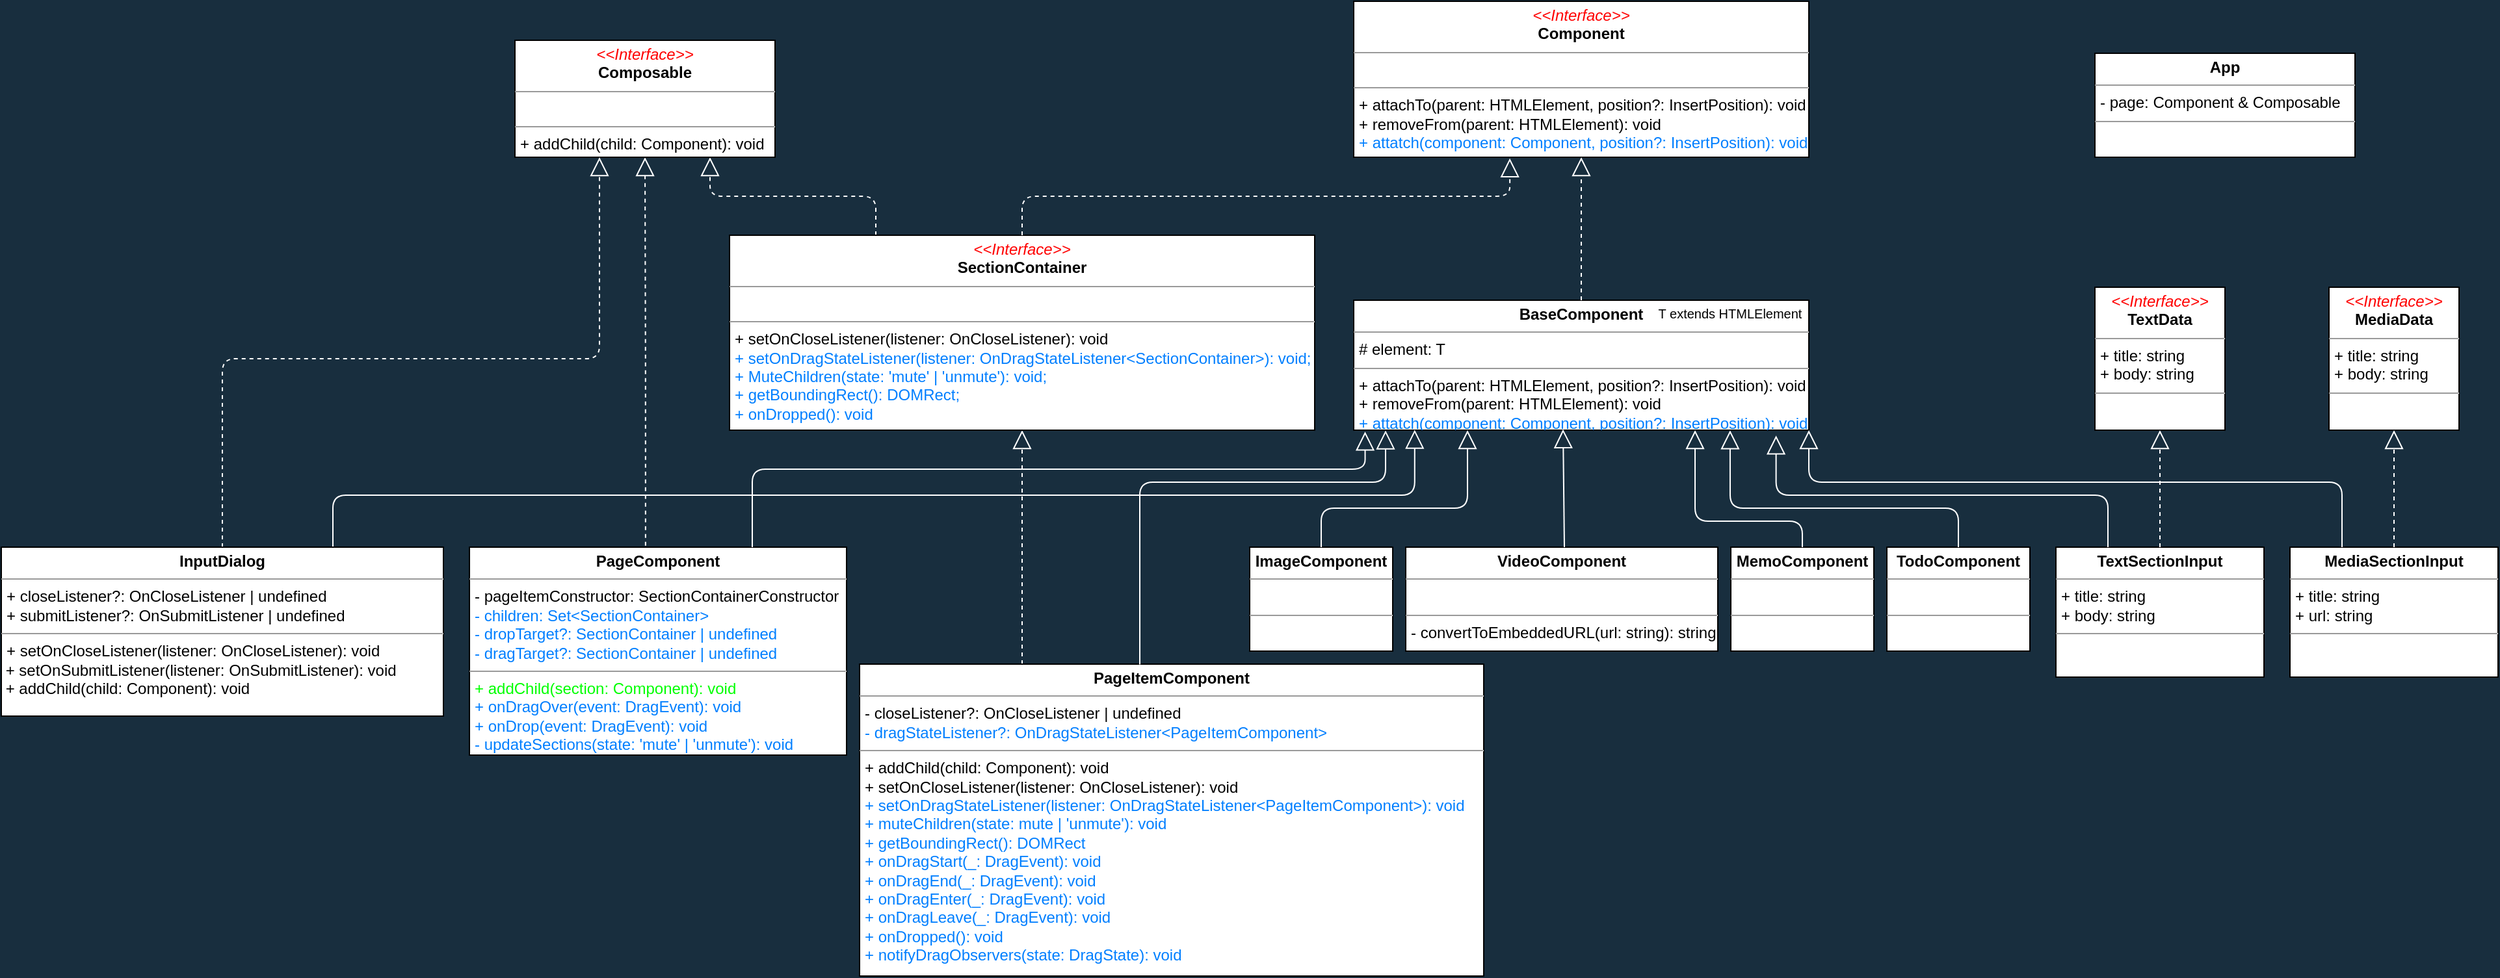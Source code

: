 <mxfile>
    <diagram name="class_diagram_add_drag" id="O92JC6zg0JtR0UajXOk9">
        <mxGraphModel dx="593" dy="427" grid="1" gridSize="10" guides="1" tooltips="1" connect="1" arrows="1" fold="1" page="0" pageScale="1" pageWidth="1600" pageHeight="1200" background="#182E3E" math="0" shadow="0">
            <root>
                <object label="" fgd="wef" id="TxuHX2YeS3rO-roT3Tp3-0">
                    <mxCell/>
                </object>
                <mxCell id="TxuHX2YeS3rO-roT3Tp3-1" parent="TxuHX2YeS3rO-roT3Tp3-0"/>
                <mxCell id="TxuHX2YeS3rO-roT3Tp3-2" value="" style="group;" vertex="1" connectable="0" parent="TxuHX2YeS3rO-roT3Tp3-1">
                    <mxGeometry x="2230" y="620" width="350" height="100" as="geometry"/>
                </mxCell>
                <object label="&lt;p style=&quot;margin: 0px ; margin-top: 4px ; text-align: center&quot;&gt;&lt;b&gt;BaseComponent&lt;br&gt;&lt;/b&gt;&lt;/p&gt;&lt;hr size=&quot;1&quot;&gt;&lt;p style=&quot;margin: 0px ; margin-left: 4px&quot;&gt;# element: T&lt;/p&gt;&lt;hr size=&quot;1&quot;&gt;&lt;p style=&quot;margin: 0px ; margin-left: 4px&quot;&gt;+ attachTo(parent: HTMLElement, position?: InsertPosition): void&lt;/p&gt;&lt;p style=&quot;margin: 0px ; margin-left: 4px&quot;&gt;+ removeFrom(parent: HTMLElement): void&lt;/p&gt;&lt;p style=&quot;margin: 0px ; margin-left: 4px&quot;&gt;&lt;span style=&quot;color: rgb(0 , 127 , 255)&quot;&gt;+ attatch(component: Component, position?: InsertPosition): void&lt;/span&gt;&lt;br&gt;&lt;/p&gt;&lt;p style=&quot;margin: 0px ; margin-left: 4px&quot;&gt;&lt;span style=&quot;color: rgb(0 , 127 , 255)&quot;&gt;&lt;br&gt;&lt;/span&gt;&lt;/p&gt;" id="TxuHX2YeS3rO-roT3Tp3-3">
                    <mxCell style="verticalAlign=top;align=left;overflow=fill;fontSize=12;fontFamily=Helvetica;html=1;glass=0;shadow=0;" vertex="1" parent="TxuHX2YeS3rO-roT3Tp3-2">
                        <mxGeometry width="350" height="100.0" as="geometry"/>
                    </mxCell>
                </object>
                <mxCell id="TxuHX2YeS3rO-roT3Tp3-4" value="&lt;font style=&quot;font-size: 10px ; background-color: rgb(255 , 255 , 255)&quot; color=&quot;#000000&quot;&gt;T extends HTMLElement&lt;/font&gt;" style="text;html=1;resizable=0;autosize=1;align=center;verticalAlign=middle;points=[];fillColor=none;strokeColor=none;shadow=0;glass=0;" vertex="1" parent="TxuHX2YeS3rO-roT3Tp3-2">
                    <mxGeometry x="223.611" width="130" height="20" as="geometry"/>
                </mxCell>
                <mxCell id="TxuHX2YeS3rO-roT3Tp3-5" value="&lt;p style=&quot;margin: 0px ; margin-top: 4px ; text-align: center&quot;&gt;&lt;font color=&quot;#ff0000&quot;&gt;&lt;i&gt;&amp;lt;&amp;lt;Interface&amp;gt;&amp;gt;&lt;/i&gt;&lt;br&gt;&lt;/font&gt;&lt;b&gt;Component&lt;/b&gt;&lt;/p&gt;&lt;hr size=&quot;1&quot;&gt;&lt;p style=&quot;margin: 0px ; margin-left: 4px&quot;&gt;&lt;br&gt;&lt;/p&gt;&lt;hr size=&quot;1&quot;&gt;&lt;p style=&quot;margin: 0px 0px 0px 4px&quot;&gt;+ attachTo(parent: HTMLElement, position?: InsertPosition): void&lt;/p&gt;&lt;p style=&quot;margin: 0px ; margin-left: 4px&quot;&gt;+ removeFrom(parent: HTMLElement): void&lt;br&gt;&lt;/p&gt;&lt;p style=&quot;margin: 0px ; margin-left: 4px&quot;&gt;&lt;font color=&quot;#007fff&quot;&gt;+ attatch(component: Component, position?: InsertPosition): void&lt;/font&gt;&lt;/p&gt;" style="verticalAlign=top;align=left;overflow=fill;fontSize=12;fontFamily=Helvetica;html=1;shadow=0;glass=0;" vertex="1" parent="TxuHX2YeS3rO-roT3Tp3-1">
                    <mxGeometry x="2230" y="390" width="350" height="120" as="geometry"/>
                </mxCell>
                <mxCell id="TxuHX2YeS3rO-roT3Tp3-6" value="" style="endArrow=block;dashed=1;endFill=0;endSize=12;html=1;strokeColor=#FFFFFF;fontColor=#FFFFFF;entryX=0.5;entryY=1;entryDx=0;entryDy=0;exitX=0.5;exitY=0;exitDx=0;exitDy=0;" edge="1" parent="TxuHX2YeS3rO-roT3Tp3-1" source="TxuHX2YeS3rO-roT3Tp3-3" target="TxuHX2YeS3rO-roT3Tp3-5">
                    <mxGeometry width="160" relative="1" as="geometry">
                        <mxPoint x="2270" y="660" as="sourcePoint"/>
                        <mxPoint x="2430" y="660" as="targetPoint"/>
                    </mxGeometry>
                </mxCell>
                <mxCell id="TxuHX2YeS3rO-roT3Tp3-7" value="&lt;p style=&quot;margin: 0px ; margin-top: 4px ; text-align: center&quot;&gt;&lt;b&gt;ImageComponent&lt;/b&gt;&lt;/p&gt;&lt;hr size=&quot;1&quot;&gt;&lt;p style=&quot;margin: 0px ; margin-left: 4px&quot;&gt;&lt;br&gt;&lt;/p&gt;&lt;hr size=&quot;1&quot;&gt;&lt;p style=&quot;margin: 0px ; margin-left: 4px&quot;&gt;&lt;br&gt;&lt;/p&gt;" style="verticalAlign=top;align=left;overflow=fill;fontSize=12;fontFamily=Helvetica;html=1;shadow=0;glass=0;" vertex="1" parent="TxuHX2YeS3rO-roT3Tp3-1">
                    <mxGeometry x="2150" y="810" width="110" height="80" as="geometry"/>
                </mxCell>
                <mxCell id="TxuHX2YeS3rO-roT3Tp3-8" value="&lt;p style=&quot;margin: 0px ; margin-top: 4px ; text-align: center&quot;&gt;&lt;b&gt;VideoComponent&lt;/b&gt;&lt;/p&gt;&lt;hr size=&quot;1&quot;&gt;&lt;p style=&quot;margin: 0px ; margin-left: 4px&quot;&gt;&lt;br&gt;&lt;/p&gt;&lt;hr size=&quot;1&quot;&gt;&lt;p style=&quot;margin: 0px ; margin-left: 4px&quot;&gt;- convertToEmbeddedURL(url: string): string&lt;/p&gt;" style="verticalAlign=top;align=left;overflow=fill;fontSize=12;fontFamily=Helvetica;html=1;shadow=0;glass=0;" vertex="1" parent="TxuHX2YeS3rO-roT3Tp3-1">
                    <mxGeometry x="2270" y="810" width="240" height="80" as="geometry"/>
                </mxCell>
                <mxCell id="TxuHX2YeS3rO-roT3Tp3-9" value="&lt;p style=&quot;margin: 0px ; margin-top: 4px ; text-align: center&quot;&gt;&lt;b&gt;MemoComponent&lt;/b&gt;&lt;/p&gt;&lt;hr size=&quot;1&quot;&gt;&lt;p style=&quot;margin: 0px ; margin-left: 4px&quot;&gt;&lt;br&gt;&lt;/p&gt;&lt;hr size=&quot;1&quot;&gt;&lt;p style=&quot;margin: 0px ; margin-left: 4px&quot;&gt;&lt;br&gt;&lt;/p&gt;" style="verticalAlign=top;align=left;overflow=fill;fontSize=12;fontFamily=Helvetica;html=1;shadow=0;glass=0;" vertex="1" parent="TxuHX2YeS3rO-roT3Tp3-1">
                    <mxGeometry x="2520" y="810" width="110" height="80" as="geometry"/>
                </mxCell>
                <mxCell id="TxuHX2YeS3rO-roT3Tp3-10" value="&lt;p style=&quot;margin: 0px ; margin-top: 4px ; text-align: center&quot;&gt;&lt;b&gt;TodoComponent&lt;/b&gt;&lt;/p&gt;&lt;hr size=&quot;1&quot;&gt;&lt;p style=&quot;margin: 0px ; margin-left: 4px&quot;&gt;&lt;br&gt;&lt;/p&gt;&lt;hr size=&quot;1&quot;&gt;&lt;p style=&quot;margin: 0px ; margin-left: 4px&quot;&gt;&lt;br&gt;&lt;/p&gt;" style="verticalAlign=top;align=left;overflow=fill;fontSize=12;fontFamily=Helvetica;html=1;shadow=0;glass=0;" vertex="1" parent="TxuHX2YeS3rO-roT3Tp3-1">
                    <mxGeometry x="2640" y="810" width="110" height="80" as="geometry"/>
                </mxCell>
                <mxCell id="TxuHX2YeS3rO-roT3Tp3-11" value="" style="endArrow=block;endFill=0;endSize=12;html=1;strokeColor=#FFFFFF;fontColor=#FFFFFF;entryX=0.25;entryY=1;entryDx=0;entryDy=0;exitX=0.5;exitY=0;exitDx=0;exitDy=0;edgeStyle=orthogonalEdgeStyle;" edge="1" parent="TxuHX2YeS3rO-roT3Tp3-1" source="TxuHX2YeS3rO-roT3Tp3-7" target="TxuHX2YeS3rO-roT3Tp3-3">
                    <mxGeometry width="160" relative="1" as="geometry">
                        <mxPoint x="2070" y="764" as="sourcePoint"/>
                        <mxPoint x="2070" y="684" as="targetPoint"/>
                        <Array as="points">
                            <mxPoint x="2205" y="780"/>
                            <mxPoint x="2317" y="780"/>
                        </Array>
                    </mxGeometry>
                </mxCell>
                <mxCell id="TxuHX2YeS3rO-roT3Tp3-12" value="" style="endArrow=block;endFill=0;endSize=12;html=1;strokeColor=#FFFFFF;fontColor=#FFFFFF;entryX=0.46;entryY=0.993;entryDx=0;entryDy=0;entryPerimeter=0;" edge="1" parent="TxuHX2YeS3rO-roT3Tp3-1" target="TxuHX2YeS3rO-roT3Tp3-3">
                    <mxGeometry width="160" relative="1" as="geometry">
                        <mxPoint x="2392" y="810" as="sourcePoint"/>
                        <mxPoint x="2392" y="720" as="targetPoint"/>
                    </mxGeometry>
                </mxCell>
                <mxCell id="TxuHX2YeS3rO-roT3Tp3-13" value="" style="endArrow=block;endFill=0;endSize=12;html=1;strokeColor=#FFFFFF;fontColor=#FFFFFF;entryX=0.75;entryY=1;entryDx=0;entryDy=0;exitX=0.5;exitY=0;exitDx=0;exitDy=0;edgeStyle=orthogonalEdgeStyle;" edge="1" parent="TxuHX2YeS3rO-roT3Tp3-1" source="TxuHX2YeS3rO-roT3Tp3-9" target="TxuHX2YeS3rO-roT3Tp3-3">
                    <mxGeometry width="160" relative="1" as="geometry">
                        <mxPoint x="2225" y="830" as="sourcePoint"/>
                        <mxPoint x="2337.5" y="740" as="targetPoint"/>
                        <Array as="points">
                            <mxPoint x="2575" y="790"/>
                            <mxPoint x="2493" y="790"/>
                        </Array>
                    </mxGeometry>
                </mxCell>
                <mxCell id="TxuHX2YeS3rO-roT3Tp3-14" value="" style="endArrow=block;endFill=0;endSize=12;html=1;strokeColor=#FFFFFF;fontColor=#FFFFFF;entryX=0.827;entryY=1.001;entryDx=0;entryDy=0;exitX=0.5;exitY=0;exitDx=0;exitDy=0;entryPerimeter=0;edgeStyle=orthogonalEdgeStyle;" edge="1" parent="TxuHX2YeS3rO-roT3Tp3-1" source="TxuHX2YeS3rO-roT3Tp3-10" target="TxuHX2YeS3rO-roT3Tp3-3">
                    <mxGeometry width="160" relative="1" as="geometry">
                        <mxPoint x="2235" y="840" as="sourcePoint"/>
                        <mxPoint x="2347.5" y="750" as="targetPoint"/>
                        <Array as="points">
                            <mxPoint x="2695" y="780"/>
                            <mxPoint x="2520" y="780"/>
                        </Array>
                    </mxGeometry>
                </mxCell>
                <mxCell id="TxuHX2YeS3rO-roT3Tp3-15" value="" style="edgeStyle=orthogonalEdgeStyle;orthogonalLoop=1;jettySize=auto;html=1;dashed=1;endArrow=block;endFill=0;strokeColor=#FFFFFF;fontColor=#FFFFFF;strokeWidth=1;endSize=12;" edge="1" parent="TxuHX2YeS3rO-roT3Tp3-1" source="TxuHX2YeS3rO-roT3Tp3-17" target="TxuHX2YeS3rO-roT3Tp3-31">
                    <mxGeometry relative="1" as="geometry">
                        <Array as="points">
                            <mxPoint x="1975" y="870"/>
                            <mxPoint x="1975" y="870"/>
                        </Array>
                    </mxGeometry>
                </mxCell>
                <mxCell id="TxuHX2YeS3rO-roT3Tp3-17" value="&lt;p style=&quot;margin: 0px ; margin-top: 4px ; text-align: center&quot;&gt;&lt;b&gt;PageItemComponent&lt;/b&gt;&lt;/p&gt;&lt;hr size=&quot;1&quot;&gt;&lt;p style=&quot;margin: 0px ; margin-left: 4px&quot;&gt;- closeListener?: OnCloseListener | undefined&lt;/p&gt;&lt;p style=&quot;margin: 0px ; margin-left: 4px&quot;&gt;&lt;font color=&quot;#007fff&quot;&gt;- dragStateListener?: OnDragStateListener&amp;lt;PageItemComponent&amp;gt;&lt;/font&gt;&lt;/p&gt;&lt;hr size=&quot;1&quot;&gt;&lt;p style=&quot;margin: 0px ; margin-left: 4px&quot;&gt;+ addChild(child: Component): void&lt;/p&gt;&lt;p style=&quot;margin: 0px ; margin-left: 4px&quot;&gt;+ setOnCloseListener(listener: OnCloseListener): void&lt;/p&gt;&lt;p style=&quot;margin: 0px ; margin-left: 4px&quot;&gt;&lt;font color=&quot;#007fff&quot;&gt;+ setOnDragStateListener(listener: OnDragStateListener&amp;lt;PageItemComponent&amp;gt;): void&lt;/font&gt;&lt;/p&gt;&lt;p style=&quot;margin: 0px ; margin-left: 4px&quot;&gt;&lt;font color=&quot;#007fff&quot;&gt;+ muteChildren(state: mute | 'unmute'): void&lt;/font&gt;&lt;/p&gt;&lt;p style=&quot;margin: 0px ; margin-left: 4px&quot;&gt;&lt;font color=&quot;#007fff&quot;&gt;+ getBoundingRect(): DOMRect&lt;/font&gt;&lt;/p&gt;&lt;p style=&quot;margin: 0px ; margin-left: 4px&quot;&gt;&lt;font color=&quot;#007fff&quot;&gt;+ onDragStart(_: DragEvent): void&lt;/font&gt;&lt;/p&gt;&lt;p style=&quot;margin: 0px ; margin-left: 4px&quot;&gt;&lt;font color=&quot;#007fff&quot;&gt;+ onDragEnd(_: DragEvent): void&lt;br&gt;&lt;/font&gt;&lt;/p&gt;&lt;p style=&quot;margin: 0px ; margin-left: 4px&quot;&gt;&lt;font color=&quot;#007fff&quot;&gt;+ onDragEnter(_: DragEvent): void&lt;br&gt;&lt;/font&gt;&lt;/p&gt;&lt;p style=&quot;margin: 0px ; margin-left: 4px&quot;&gt;&lt;font color=&quot;#007fff&quot;&gt;+ onDragLeave(_: DragEvent): void&lt;br&gt;&lt;/font&gt;&lt;/p&gt;&lt;p style=&quot;margin: 0px ; margin-left: 4px&quot;&gt;&lt;font color=&quot;#007fff&quot;&gt;+ onDropped(): void&lt;/font&gt;&lt;/p&gt;&lt;p style=&quot;margin: 0px ; margin-left: 4px&quot;&gt;&lt;font color=&quot;#007fff&quot;&gt;+ notifyDragObservers(state: DragState): void&lt;/font&gt;&lt;/p&gt;" style="verticalAlign=top;align=left;overflow=fill;fontSize=12;fontFamily=Helvetica;html=1;shadow=0;glass=0;" vertex="1" parent="TxuHX2YeS3rO-roT3Tp3-1">
                    <mxGeometry x="1850" y="900" width="480" height="240" as="geometry"/>
                </mxCell>
                <mxCell id="TxuHX2YeS3rO-roT3Tp3-18" style="edgeStyle=orthogonalEdgeStyle;rounded=1;orthogonalLoop=1;jettySize=auto;html=1;exitX=0.467;exitY=-0.007;exitDx=0;exitDy=0;entryX=0.5;entryY=1;entryDx=0;entryDy=0;dashed=1;endArrow=block;endFill=0;endSize=12;strokeColor=#FFFFFF;strokeWidth=1;fontColor=#FFFFFF;exitPerimeter=0;" edge="1" parent="TxuHX2YeS3rO-roT3Tp3-1" source="TxuHX2YeS3rO-roT3Tp3-19" target="TxuHX2YeS3rO-roT3Tp3-33">
                    <mxGeometry relative="1" as="geometry"/>
                </mxCell>
                <mxCell id="TxuHX2YeS3rO-roT3Tp3-19" value="&lt;p style=&quot;margin: 0px ; margin-top: 4px ; text-align: center&quot;&gt;&lt;b&gt;PageComponent&lt;/b&gt;&lt;/p&gt;&lt;hr size=&quot;1&quot;&gt;&lt;p style=&quot;margin: 0px ; margin-left: 4px&quot;&gt;- pageItemConstructor: SectionContainerConstructor&lt;/p&gt;&lt;p style=&quot;margin: 0px ; margin-left: 4px&quot;&gt;&lt;font color=&quot;#007fff&quot;&gt;- children: Set&amp;lt;SectionContainer&amp;gt;&lt;/font&gt;&lt;/p&gt;&lt;p style=&quot;margin: 0px ; margin-left: 4px&quot;&gt;&lt;font color=&quot;#007fff&quot;&gt;- dropTarget?: SectionContainer | undefined&lt;/font&gt;&lt;/p&gt;&lt;p style=&quot;margin: 0px ; margin-left: 4px&quot;&gt;&lt;font color=&quot;#007fff&quot;&gt;- dragTarget?: SectionContainer | undefined&lt;/font&gt;&lt;/p&gt;&lt;hr size=&quot;1&quot;&gt;&lt;p style=&quot;margin: 0px ; margin-left: 4px&quot;&gt;&lt;font color=&quot;#00ff00&quot;&gt;+ addChild(section: Component): void&lt;/font&gt;&lt;/p&gt;&lt;p style=&quot;margin: 0px ; margin-left: 4px&quot;&gt;&lt;font color=&quot;#007fff&quot;&gt;+ onDragOver(event: DragEvent): void&lt;/font&gt;&lt;/p&gt;&lt;p style=&quot;margin: 0px ; margin-left: 4px&quot;&gt;&lt;font color=&quot;#007fff&quot;&gt;+ onDrop(event: DragEvent): void&lt;/font&gt;&lt;br&gt;&lt;/p&gt;&lt;p style=&quot;margin: 0px ; margin-left: 4px&quot;&gt;&lt;font color=&quot;#007fff&quot;&gt;- updateSections(state: 'mute' | 'unmute'): void&lt;/font&gt;&lt;/p&gt;" style="verticalAlign=top;align=left;overflow=fill;fontSize=12;fontFamily=Helvetica;html=1;shadow=0;glass=0;" vertex="1" parent="TxuHX2YeS3rO-roT3Tp3-1">
                    <mxGeometry x="1550" y="810" width="290" height="160" as="geometry"/>
                </mxCell>
                <mxCell id="TxuHX2YeS3rO-roT3Tp3-20" value="" style="endArrow=block;endFill=0;endSize=12;html=1;strokeColor=#FFFFFF;fontColor=#FFFFFF;exitX=0.449;exitY=0.001;exitDx=0;exitDy=0;entryX=0.07;entryY=1.002;entryDx=0;entryDy=0;entryPerimeter=0;edgeStyle=orthogonalEdgeStyle;exitPerimeter=0;" edge="1" parent="TxuHX2YeS3rO-roT3Tp3-1" source="TxuHX2YeS3rO-roT3Tp3-17" target="TxuHX2YeS3rO-roT3Tp3-3">
                    <mxGeometry width="160" relative="1" as="geometry">
                        <mxPoint x="2215" y="820.0" as="sourcePoint"/>
                        <mxPoint x="2272" y="720" as="targetPoint"/>
                        <Array as="points">
                            <mxPoint x="2066" y="760"/>
                            <mxPoint x="2254" y="760"/>
                        </Array>
                    </mxGeometry>
                </mxCell>
                <mxCell id="TxuHX2YeS3rO-roT3Tp3-21" value="" style="endArrow=block;endFill=0;endSize=12;html=1;strokeColor=#FFFFFF;fontColor=#FFFFFF;exitX=0.75;exitY=0;exitDx=0;exitDy=0;entryX=0.025;entryY=1.011;entryDx=0;entryDy=0;entryPerimeter=0;edgeStyle=orthogonalEdgeStyle;" edge="1" parent="TxuHX2YeS3rO-roT3Tp3-1" source="TxuHX2YeS3rO-roT3Tp3-19" target="TxuHX2YeS3rO-roT3Tp3-3">
                    <mxGeometry width="160" relative="1" as="geometry">
                        <mxPoint x="2225" y="830.0" as="sourcePoint"/>
                        <mxPoint x="2230" y="721" as="targetPoint"/>
                        <Array as="points">
                            <mxPoint x="1768" y="750"/>
                            <mxPoint x="2239" y="750"/>
                        </Array>
                    </mxGeometry>
                </mxCell>
                <mxCell id="TxuHX2YeS3rO-roT3Tp3-22" value="&lt;p style=&quot;margin: 0px ; margin-top: 4px ; text-align: center&quot;&gt;&lt;b&gt;TextSectionInput&lt;/b&gt;&lt;/p&gt;&lt;hr size=&quot;1&quot;&gt;&lt;p style=&quot;margin: 0px ; margin-left: 4px&quot;&gt;+ title: string&lt;/p&gt;&lt;p style=&quot;margin: 0px ; margin-left: 4px&quot;&gt;+ body: string&lt;/p&gt;&lt;hr size=&quot;1&quot;&gt;&lt;p style=&quot;margin: 0px ; margin-left: 4px&quot;&gt;&lt;br&gt;&lt;/p&gt;" style="verticalAlign=top;align=left;overflow=fill;fontSize=12;fontFamily=Helvetica;html=1;shadow=0;glass=0;" vertex="1" parent="TxuHX2YeS3rO-roT3Tp3-1">
                    <mxGeometry x="2770" y="810" width="160" height="100" as="geometry"/>
                </mxCell>
                <mxCell id="TxuHX2YeS3rO-roT3Tp3-23" value="&lt;p style=&quot;margin: 0px ; margin-top: 4px ; text-align: center&quot;&gt;&lt;b&gt;MediaSectionInput&lt;/b&gt;&lt;/p&gt;&lt;hr size=&quot;1&quot;&gt;&lt;p style=&quot;margin: 0px ; margin-left: 4px&quot;&gt;+ title: string&lt;/p&gt;&lt;p style=&quot;margin: 0px ; margin-left: 4px&quot;&gt;+ url: string&lt;/p&gt;&lt;hr size=&quot;1&quot;&gt;&lt;p style=&quot;margin: 0px ; margin-left: 4px&quot;&gt;&lt;br&gt;&lt;/p&gt;" style="verticalAlign=top;align=left;overflow=fill;fontSize=12;fontFamily=Helvetica;html=1;shadow=0;glass=0;" vertex="1" parent="TxuHX2YeS3rO-roT3Tp3-1">
                    <mxGeometry x="2950" y="810" width="160" height="100" as="geometry"/>
                </mxCell>
                <mxCell id="TxuHX2YeS3rO-roT3Tp3-24" value="" style="endArrow=block;endFill=0;endSize=12;html=1;strokeColor=#FFFFFF;fontColor=#FFFFFF;entryX=0.928;entryY=1.041;entryDx=0;entryDy=0;entryPerimeter=0;exitX=0.25;exitY=0;exitDx=0;exitDy=0;edgeStyle=orthogonalEdgeStyle;" edge="1" parent="TxuHX2YeS3rO-roT3Tp3-1" source="TxuHX2YeS3rO-roT3Tp3-22" target="TxuHX2YeS3rO-roT3Tp3-3">
                    <mxGeometry width="160" relative="1" as="geometry">
                        <mxPoint x="2770" y="790" as="sourcePoint"/>
                        <mxPoint x="2630" y="720" as="targetPoint"/>
                        <Array as="points">
                            <mxPoint x="2810" y="770"/>
                            <mxPoint x="2555" y="770"/>
                        </Array>
                    </mxGeometry>
                </mxCell>
                <mxCell id="TxuHX2YeS3rO-roT3Tp3-25" value="" style="endArrow=block;endFill=0;endSize=12;html=1;strokeColor=#FFFFFF;fontColor=#FFFFFF;entryX=1;entryY=1;entryDx=0;entryDy=0;exitX=0.25;exitY=0;exitDx=0;exitDy=0;edgeStyle=orthogonalEdgeStyle;" edge="1" parent="TxuHX2YeS3rO-roT3Tp3-1" source="TxuHX2YeS3rO-roT3Tp3-23" target="TxuHX2YeS3rO-roT3Tp3-3">
                    <mxGeometry width="160" relative="1" as="geometry">
                        <mxPoint x="2780" y="800.0" as="sourcePoint"/>
                        <mxPoint x="2564.8" y="733.69" as="targetPoint"/>
                        <Array as="points">
                            <mxPoint x="2990" y="760"/>
                            <mxPoint x="2580" y="760"/>
                        </Array>
                    </mxGeometry>
                </mxCell>
                <mxCell id="TxuHX2YeS3rO-roT3Tp3-26" value="&lt;p style=&quot;margin: 0px ; margin-top: 4px ; text-align: center&quot;&gt;&lt;font color=&quot;#ff0000&quot;&gt;&lt;i&gt;&amp;lt;&amp;lt;Interface&amp;gt;&amp;gt;&lt;/i&gt;&lt;br&gt;&lt;/font&gt;&lt;b&gt;TextData&lt;/b&gt;&lt;/p&gt;&lt;hr size=&quot;1&quot;&gt;&lt;p style=&quot;margin: 0px 0px 0px 4px&quot;&gt;+ title: string&lt;/p&gt;&lt;p style=&quot;margin: 0px 0px 0px 4px&quot;&gt;+ body: string&lt;/p&gt;&lt;hr size=&quot;1&quot;&gt;&lt;p style=&quot;margin: 0px ; margin-left: 4px&quot;&gt;&lt;br&gt;&lt;/p&gt;" style="verticalAlign=top;align=left;overflow=fill;fontSize=12;fontFamily=Helvetica;html=1;shadow=0;glass=0;" vertex="1" parent="TxuHX2YeS3rO-roT3Tp3-1">
                    <mxGeometry x="2800" y="610" width="100" height="110" as="geometry"/>
                </mxCell>
                <mxCell id="TxuHX2YeS3rO-roT3Tp3-27" value="&lt;p style=&quot;margin: 0px ; margin-top: 4px ; text-align: center&quot;&gt;&lt;font color=&quot;#ff0000&quot;&gt;&lt;i&gt;&amp;lt;&amp;lt;Interface&amp;gt;&amp;gt;&lt;/i&gt;&lt;br&gt;&lt;/font&gt;&lt;b&gt;MediaData&lt;/b&gt;&lt;/p&gt;&lt;hr size=&quot;1&quot;&gt;&lt;p style=&quot;margin: 0px 0px 0px 4px&quot;&gt;+ title: string&lt;/p&gt;&lt;p style=&quot;margin: 0px 0px 0px 4px&quot;&gt;+ body: string&lt;/p&gt;&lt;hr size=&quot;1&quot;&gt;&lt;p style=&quot;margin: 0px ; margin-left: 4px&quot;&gt;&lt;br&gt;&lt;/p&gt;" style="verticalAlign=top;align=left;overflow=fill;fontSize=12;fontFamily=Helvetica;html=1;shadow=0;glass=0;" vertex="1" parent="TxuHX2YeS3rO-roT3Tp3-1">
                    <mxGeometry x="2980" y="610" width="100" height="110" as="geometry"/>
                </mxCell>
                <mxCell id="TxuHX2YeS3rO-roT3Tp3-28" value="" style="endArrow=block;dashed=1;endFill=0;endSize=12;html=1;strokeColor=#FFFFFF;fontColor=#FFFFFF;entryX=0.5;entryY=1;entryDx=0;entryDy=0;exitX=0.5;exitY=0;exitDx=0;exitDy=0;" edge="1" parent="TxuHX2YeS3rO-roT3Tp3-1" source="TxuHX2YeS3rO-roT3Tp3-22" target="TxuHX2YeS3rO-roT3Tp3-26">
                    <mxGeometry width="160" relative="1" as="geometry">
                        <mxPoint x="2850" y="760" as="sourcePoint"/>
                        <mxPoint x="2849" y="720" as="targetPoint"/>
                    </mxGeometry>
                </mxCell>
                <mxCell id="TxuHX2YeS3rO-roT3Tp3-29" value="" style="endArrow=block;dashed=1;endFill=0;endSize=12;html=1;strokeColor=#FFFFFF;fontColor=#FFFFFF;entryX=0.5;entryY=1;entryDx=0;entryDy=0;exitX=0.5;exitY=0;exitDx=0;exitDy=0;" edge="1" parent="TxuHX2YeS3rO-roT3Tp3-1" source="TxuHX2YeS3rO-roT3Tp3-23" target="TxuHX2YeS3rO-roT3Tp3-27">
                    <mxGeometry width="160" relative="1" as="geometry">
                        <mxPoint x="3100" y="810.0" as="sourcePoint"/>
                        <mxPoint x="3100" y="730.0" as="targetPoint"/>
                    </mxGeometry>
                </mxCell>
                <mxCell id="TxuHX2YeS3rO-roT3Tp3-30" style="edgeStyle=orthogonalEdgeStyle;rounded=1;orthogonalLoop=1;jettySize=auto;html=1;exitX=0.25;exitY=0;exitDx=0;exitDy=0;entryX=0.75;entryY=1;entryDx=0;entryDy=0;dashed=1;endArrow=block;endFill=0;endSize=12;strokeColor=#FFFFFF;strokeWidth=1;fontColor=#FFFFFF;" edge="1" parent="TxuHX2YeS3rO-roT3Tp3-1" source="TxuHX2YeS3rO-roT3Tp3-31" target="TxuHX2YeS3rO-roT3Tp3-33">
                    <mxGeometry relative="1" as="geometry">
                        <Array as="points">
                            <mxPoint x="1863" y="540"/>
                            <mxPoint x="1735" y="540"/>
                        </Array>
                    </mxGeometry>
                </mxCell>
                <mxCell id="TxuHX2YeS3rO-roT3Tp3-31" value="&lt;p style=&quot;margin: 0px ; margin-top: 4px ; text-align: center&quot;&gt;&lt;font color=&quot;#ff0000&quot;&gt;&lt;i&gt;&amp;lt;&amp;lt;Interface&amp;gt;&amp;gt;&lt;/i&gt;&lt;br&gt;&lt;/font&gt;&lt;b&gt;SectionContainer&lt;/b&gt;&lt;/p&gt;&lt;hr size=&quot;1&quot;&gt;&lt;p style=&quot;margin: 0px ; margin-left: 4px&quot;&gt;&lt;br&gt;&lt;/p&gt;&lt;hr size=&quot;1&quot;&gt;&lt;p style=&quot;margin: 0px ; margin-left: 4px&quot;&gt;+ setOnCloseListener(listener: OnCloseListener): void&lt;br&gt;&lt;/p&gt;&lt;p style=&quot;margin: 0px ; margin-left: 4px&quot;&gt;&lt;font color=&quot;#007fff&quot;&gt;+ setOnDragStateListener(listener: OnDragStateListener&amp;lt;SectionContainer&amp;gt;): void;&lt;/font&gt;&lt;/p&gt;&lt;p style=&quot;margin: 0px ; margin-left: 4px&quot;&gt;&lt;font color=&quot;#007fff&quot;&gt;+ MuteChildren(state: 'mute' | 'unmute'): void;&lt;/font&gt;&lt;/p&gt;&lt;p style=&quot;margin: 0px ; margin-left: 4px&quot;&gt;&lt;font color=&quot;#007fff&quot;&gt;+ getBoundingRect(): DOMRect;&lt;/font&gt;&lt;/p&gt;&lt;p style=&quot;margin: 0px ; margin-left: 4px&quot;&gt;&lt;font color=&quot;#007fff&quot;&gt;+ onDropped(): void&lt;/font&gt;&lt;/p&gt;" style="verticalAlign=top;align=left;overflow=fill;fontSize=12;fontFamily=Helvetica;html=1;shadow=0;glass=0;" vertex="1" parent="TxuHX2YeS3rO-roT3Tp3-1">
                    <mxGeometry x="1750" y="570" width="450" height="150" as="geometry"/>
                </mxCell>
                <mxCell id="TxuHX2YeS3rO-roT3Tp3-32" value="" style="edgeStyle=orthogonalEdgeStyle;orthogonalLoop=1;jettySize=auto;html=1;dashed=1;endArrow=block;endFill=0;endSize=12;strokeColor=#FFFFFF;strokeWidth=1;fontColor=#FFFFFF;exitX=0.5;exitY=0;exitDx=0;exitDy=0;entryX=0.343;entryY=1.007;entryDx=0;entryDy=0;entryPerimeter=0;" edge="1" parent="TxuHX2YeS3rO-roT3Tp3-1" source="TxuHX2YeS3rO-roT3Tp3-31" target="TxuHX2YeS3rO-roT3Tp3-5">
                    <mxGeometry relative="1" as="geometry">
                        <mxPoint x="2000" y="820.0" as="sourcePoint"/>
                        <mxPoint x="2000" y="730.0" as="targetPoint"/>
                        <Array as="points">
                            <mxPoint x="1975" y="540"/>
                            <mxPoint x="2350" y="540"/>
                        </Array>
                    </mxGeometry>
                </mxCell>
                <mxCell id="TxuHX2YeS3rO-roT3Tp3-33" value="&lt;p style=&quot;margin: 0px ; margin-top: 4px ; text-align: center&quot;&gt;&lt;font color=&quot;#ff0000&quot;&gt;&lt;i&gt;&amp;lt;&amp;lt;Interface&amp;gt;&amp;gt;&lt;/i&gt;&lt;br&gt;&lt;/font&gt;&lt;b&gt;Composable&lt;/b&gt;&lt;/p&gt;&lt;hr size=&quot;1&quot;&gt;&lt;p style=&quot;margin: 0px ; margin-left: 4px&quot;&gt;&lt;br&gt;&lt;/p&gt;&lt;hr size=&quot;1&quot;&gt;&lt;p style=&quot;margin: 0px 0px 0px 4px&quot;&gt;+ addChild(child: Component): void&lt;/p&gt;" style="verticalAlign=top;align=left;overflow=fill;fontSize=12;fontFamily=Helvetica;html=1;shadow=0;glass=0;" vertex="1" parent="TxuHX2YeS3rO-roT3Tp3-1">
                    <mxGeometry x="1585" y="420" width="200" height="90" as="geometry"/>
                </mxCell>
                <mxCell id="TxuHX2YeS3rO-roT3Tp3-34" style="edgeStyle=orthogonalEdgeStyle;rounded=1;orthogonalLoop=1;jettySize=auto;html=1;exitX=0.5;exitY=0;exitDx=0;exitDy=0;entryX=0.325;entryY=1;entryDx=0;entryDy=0;entryPerimeter=0;dashed=1;endArrow=block;endFill=0;endSize=12;strokeColor=#FFFFFF;strokeWidth=1;fontColor=#FFFFFF;" edge="1" parent="TxuHX2YeS3rO-roT3Tp3-1" source="TxuHX2YeS3rO-roT3Tp3-36" target="TxuHX2YeS3rO-roT3Tp3-33">
                    <mxGeometry relative="1" as="geometry"/>
                </mxCell>
                <mxCell id="TxuHX2YeS3rO-roT3Tp3-35" style="edgeStyle=orthogonalEdgeStyle;rounded=1;orthogonalLoop=1;jettySize=auto;html=1;exitX=0.75;exitY=0;exitDx=0;exitDy=0;entryX=0.134;entryY=0.997;entryDx=0;entryDy=0;entryPerimeter=0;endArrow=block;endFill=0;endSize=12;strokeColor=#FFFFFF;strokeWidth=1;fontColor=#FFFFFF;" edge="1" parent="TxuHX2YeS3rO-roT3Tp3-1" source="TxuHX2YeS3rO-roT3Tp3-36" target="TxuHX2YeS3rO-roT3Tp3-3">
                    <mxGeometry relative="1" as="geometry"/>
                </mxCell>
                <mxCell id="TxuHX2YeS3rO-roT3Tp3-36" value="&lt;p style=&quot;margin: 0px ; margin-top: 4px ; text-align: center&quot;&gt;&lt;b&gt;InputDialog&lt;/b&gt;&lt;/p&gt;&lt;hr size=&quot;1&quot;&gt;&lt;p style=&quot;margin: 0px ; margin-left: 4px&quot;&gt;+ closeListener?: OnCloseListener | undefined&lt;/p&gt;&lt;p style=&quot;margin: 0px ; margin-left: 4px&quot;&gt;+ submitListener?: OnSubmitListener | undefined&lt;/p&gt;&lt;hr size=&quot;1&quot;&gt;&lt;p style=&quot;margin: 0px ; margin-left: 4px&quot;&gt;+ setOnCloseListener(listener: OnCloseListener): void&lt;/p&gt;&amp;nbsp;+ setOnSubmitListener(listener: OnSubmitListener): void&lt;br&gt;&amp;nbsp;+ addChild(child: Component): void" style="verticalAlign=top;align=left;overflow=fill;fontSize=12;fontFamily=Helvetica;html=1;shadow=0;glass=0;" vertex="1" parent="TxuHX2YeS3rO-roT3Tp3-1">
                    <mxGeometry x="1190" y="810" width="340" height="130" as="geometry"/>
                </mxCell>
                <mxCell id="TxuHX2YeS3rO-roT3Tp3-37" value="&lt;p style=&quot;margin: 0px ; margin-top: 4px ; text-align: center&quot;&gt;&lt;b&gt;App&lt;/b&gt;&lt;/p&gt;&lt;hr size=&quot;1&quot;&gt;&lt;p style=&quot;margin: 0px ; margin-left: 4px&quot;&gt;- page: Component &amp;amp; Composable&lt;/p&gt;&lt;hr size=&quot;1&quot;&gt;&lt;p style=&quot;margin: 0px ; margin-left: 4px&quot;&gt;&lt;br&gt;&lt;/p&gt;" style="verticalAlign=top;align=left;overflow=fill;fontSize=12;fontFamily=Helvetica;html=1;shadow=0;glass=0;" vertex="1" parent="TxuHX2YeS3rO-roT3Tp3-1">
                    <mxGeometry x="2800" y="430" width="200" height="80" as="geometry"/>
                </mxCell>
            </root>
        </mxGraphModel>
    </diagram>
    <diagram id="8CQspk5MhoLAma34U_tS" name="class_diagram">
        <mxGraphModel dx="1393" dy="427" grid="1" gridSize="10" guides="1" tooltips="1" connect="1" arrows="1" fold="1" page="1" pageScale="1" pageWidth="1600" pageHeight="1200" background="#182E3E" math="0" shadow="0">
            <root>
                <object label="" fgd="wef" id="0">
                    <mxCell/>
                </object>
                <mxCell id="1" parent="0"/>
                <mxCell id="32" value="" style="group;" vertex="1" connectable="0" parent="1">
                    <mxGeometry x="2230" y="630" width="350" height="90" as="geometry"/>
                </mxCell>
                <object label="&lt;p style=&quot;margin: 0px ; margin-top: 4px ; text-align: center&quot;&gt;&lt;b&gt;BaseComponent&lt;br&gt;&lt;/b&gt;&lt;/p&gt;&lt;hr size=&quot;1&quot;&gt;&lt;p style=&quot;margin: 0px ; margin-left: 4px&quot;&gt;# element: T&lt;/p&gt;&lt;hr size=&quot;1&quot;&gt;&lt;p style=&quot;margin: 0px ; margin-left: 4px&quot;&gt;+ attachTo(parent: HTMLElement, position?: InsertPosition): void&lt;/p&gt;&lt;p style=&quot;margin: 0px ; margin-left: 4px&quot;&gt;+ removeFrom(parent: HTMLElement): void&lt;/p&gt;" id="6">
                    <mxCell style="verticalAlign=top;align=left;overflow=fill;fontSize=12;fontFamily=Helvetica;html=1;glass=0;shadow=0;" vertex="1" parent="32">
                        <mxGeometry width="350" height="90" as="geometry"/>
                    </mxCell>
                </object>
                <mxCell id="30" value="&lt;font style=&quot;font-size: 10px ; background-color: rgb(255 , 255 , 255)&quot; color=&quot;#000000&quot;&gt;T extends HTMLElement&lt;/font&gt;" style="text;html=1;resizable=0;autosize=1;align=center;verticalAlign=middle;points=[];fillColor=none;strokeColor=none;shadow=0;glass=0;" vertex="1" parent="32">
                    <mxGeometry x="223.611" width="130" height="20" as="geometry"/>
                </mxCell>
                <mxCell id="33" value="&lt;p style=&quot;margin: 0px ; margin-top: 4px ; text-align: center&quot;&gt;&lt;font color=&quot;#ff0000&quot;&gt;&lt;i&gt;&amp;lt;&amp;lt;Interface&amp;gt;&amp;gt;&lt;/i&gt;&lt;br&gt;&lt;/font&gt;&lt;b&gt;Component&lt;/b&gt;&lt;/p&gt;&lt;hr size=&quot;1&quot;&gt;&lt;p style=&quot;margin: 0px ; margin-left: 4px&quot;&gt;&lt;br&gt;&lt;/p&gt;&lt;hr size=&quot;1&quot;&gt;&lt;p style=&quot;margin: 0px 0px 0px 4px&quot;&gt;+ attachTo(parent: HTMLElement, position?: InsertPosition): void&lt;/p&gt;&lt;p style=&quot;margin: 0px ; margin-left: 4px&quot;&gt;+ removeFrom(parent: HTMLElement): void&lt;br&gt;&lt;/p&gt;" style="verticalAlign=top;align=left;overflow=fill;fontSize=12;fontFamily=Helvetica;html=1;shadow=0;glass=0;" vertex="1" parent="1">
                    <mxGeometry x="2230" y="450" width="350" height="100" as="geometry"/>
                </mxCell>
                <mxCell id="35" value="" style="endArrow=block;dashed=1;endFill=0;endSize=12;html=1;strokeColor=#FFFFFF;fontColor=#FFFFFF;entryX=0.5;entryY=1;entryDx=0;entryDy=0;exitX=0.5;exitY=0;exitDx=0;exitDy=0;" edge="1" parent="1" source="6" target="33">
                    <mxGeometry width="160" relative="1" as="geometry">
                        <mxPoint x="2270" y="660" as="sourcePoint"/>
                        <mxPoint x="2430" y="660" as="targetPoint"/>
                    </mxGeometry>
                </mxCell>
                <mxCell id="36" value="&lt;p style=&quot;margin: 0px ; margin-top: 4px ; text-align: center&quot;&gt;&lt;b&gt;ImageComponent&lt;/b&gt;&lt;/p&gt;&lt;hr size=&quot;1&quot;&gt;&lt;p style=&quot;margin: 0px ; margin-left: 4px&quot;&gt;&lt;br&gt;&lt;/p&gt;&lt;hr size=&quot;1&quot;&gt;&lt;p style=&quot;margin: 0px ; margin-left: 4px&quot;&gt;&lt;br&gt;&lt;/p&gt;" style="verticalAlign=top;align=left;overflow=fill;fontSize=12;fontFamily=Helvetica;html=1;shadow=0;glass=0;" vertex="1" parent="1">
                    <mxGeometry x="2150" y="810" width="110" height="80" as="geometry"/>
                </mxCell>
                <mxCell id="38" value="&lt;p style=&quot;margin: 0px ; margin-top: 4px ; text-align: center&quot;&gt;&lt;b&gt;VideoComponent&lt;/b&gt;&lt;/p&gt;&lt;hr size=&quot;1&quot;&gt;&lt;p style=&quot;margin: 0px ; margin-left: 4px&quot;&gt;&lt;br&gt;&lt;/p&gt;&lt;hr size=&quot;1&quot;&gt;&lt;p style=&quot;margin: 0px ; margin-left: 4px&quot;&gt;- convertToEmbeddedURL(url: string): string&lt;/p&gt;" style="verticalAlign=top;align=left;overflow=fill;fontSize=12;fontFamily=Helvetica;html=1;shadow=0;glass=0;" vertex="1" parent="1">
                    <mxGeometry x="2270" y="810" width="240" height="80" as="geometry"/>
                </mxCell>
                <mxCell id="39" value="&lt;p style=&quot;margin: 0px ; margin-top: 4px ; text-align: center&quot;&gt;&lt;b&gt;MemoComponent&lt;/b&gt;&lt;/p&gt;&lt;hr size=&quot;1&quot;&gt;&lt;p style=&quot;margin: 0px ; margin-left: 4px&quot;&gt;&lt;br&gt;&lt;/p&gt;&lt;hr size=&quot;1&quot;&gt;&lt;p style=&quot;margin: 0px ; margin-left: 4px&quot;&gt;&lt;br&gt;&lt;/p&gt;" style="verticalAlign=top;align=left;overflow=fill;fontSize=12;fontFamily=Helvetica;html=1;shadow=0;glass=0;" vertex="1" parent="1">
                    <mxGeometry x="2520" y="810" width="110" height="80" as="geometry"/>
                </mxCell>
                <mxCell id="40" value="&lt;p style=&quot;margin: 0px ; margin-top: 4px ; text-align: center&quot;&gt;&lt;b&gt;TodoComponent&lt;/b&gt;&lt;/p&gt;&lt;hr size=&quot;1&quot;&gt;&lt;p style=&quot;margin: 0px ; margin-left: 4px&quot;&gt;&lt;br&gt;&lt;/p&gt;&lt;hr size=&quot;1&quot;&gt;&lt;p style=&quot;margin: 0px ; margin-left: 4px&quot;&gt;&lt;br&gt;&lt;/p&gt;" style="verticalAlign=top;align=left;overflow=fill;fontSize=12;fontFamily=Helvetica;html=1;shadow=0;glass=0;" vertex="1" parent="1">
                    <mxGeometry x="2640" y="810" width="110" height="80" as="geometry"/>
                </mxCell>
                <mxCell id="48" value="" style="endArrow=block;endFill=0;endSize=12;html=1;strokeColor=#FFFFFF;fontColor=#FFFFFF;entryX=0.25;entryY=1;entryDx=0;entryDy=0;exitX=0.5;exitY=0;exitDx=0;exitDy=0;edgeStyle=orthogonalEdgeStyle;" edge="1" parent="1" source="36" target="6">
                    <mxGeometry width="160" relative="1" as="geometry">
                        <mxPoint x="2070" y="764" as="sourcePoint"/>
                        <mxPoint x="2070" y="684" as="targetPoint"/>
                        <Array as="points">
                            <mxPoint x="2205" y="780"/>
                            <mxPoint x="2317" y="780"/>
                        </Array>
                    </mxGeometry>
                </mxCell>
                <mxCell id="49" value="" style="endArrow=block;endFill=0;endSize=12;html=1;strokeColor=#FFFFFF;fontColor=#FFFFFF;entryX=0.46;entryY=0.993;entryDx=0;entryDy=0;entryPerimeter=0;" edge="1" parent="1" target="6">
                    <mxGeometry width="160" relative="1" as="geometry">
                        <mxPoint x="2392" y="810" as="sourcePoint"/>
                        <mxPoint x="2392" y="720" as="targetPoint"/>
                    </mxGeometry>
                </mxCell>
                <mxCell id="50" value="" style="endArrow=block;endFill=0;endSize=12;html=1;strokeColor=#FFFFFF;fontColor=#FFFFFF;entryX=0.75;entryY=1;entryDx=0;entryDy=0;exitX=0.5;exitY=0;exitDx=0;exitDy=0;edgeStyle=orthogonalEdgeStyle;" edge="1" parent="1" source="39" target="6">
                    <mxGeometry width="160" relative="1" as="geometry">
                        <mxPoint x="2225" y="830" as="sourcePoint"/>
                        <mxPoint x="2337.5" y="740" as="targetPoint"/>
                        <Array as="points">
                            <mxPoint x="2575" y="790"/>
                            <mxPoint x="2493" y="790"/>
                        </Array>
                    </mxGeometry>
                </mxCell>
                <mxCell id="51" value="" style="endArrow=block;endFill=0;endSize=12;html=1;strokeColor=#FFFFFF;fontColor=#FFFFFF;entryX=0.827;entryY=1.001;entryDx=0;entryDy=0;exitX=0.5;exitY=0;exitDx=0;exitDy=0;entryPerimeter=0;edgeStyle=orthogonalEdgeStyle;" edge="1" parent="1" source="40" target="6">
                    <mxGeometry width="160" relative="1" as="geometry">
                        <mxPoint x="2235" y="840" as="sourcePoint"/>
                        <mxPoint x="2347.5" y="750" as="targetPoint"/>
                        <Array as="points">
                            <mxPoint x="2695" y="780"/>
                            <mxPoint x="2520" y="780"/>
                        </Array>
                    </mxGeometry>
                </mxCell>
                <mxCell id="82" value="" style="edgeStyle=orthogonalEdgeStyle;orthogonalLoop=1;jettySize=auto;html=1;dashed=1;endArrow=block;endFill=0;strokeColor=#FFFFFF;fontColor=#FFFFFF;strokeWidth=1;endSize=12;" edge="1" parent="1" source="53" target="80">
                    <mxGeometry relative="1" as="geometry"/>
                </mxCell>
                <mxCell id="83" value="" style="edgeStyle=orthogonalEdgeStyle;orthogonalLoop=1;jettySize=auto;html=1;dashed=1;endArrow=block;endFill=0;endSize=12;strokeColor=#FFFFFF;strokeWidth=1;fontColor=#FFFFFF;exitX=0.5;exitY=0;exitDx=0;exitDy=0;" edge="1" parent="1" source="53" target="80">
                    <mxGeometry relative="1" as="geometry"/>
                </mxCell>
                <mxCell id="53" value="&lt;p style=&quot;margin: 0px ; margin-top: 4px ; text-align: center&quot;&gt;&lt;b&gt;PageItemComponent&lt;/b&gt;&lt;/p&gt;&lt;hr size=&quot;1&quot;&gt;&lt;p style=&quot;margin: 0px ; margin-left: 4px&quot;&gt;- closeListener?: OnCloseListener | undefined&lt;/p&gt;&lt;hr size=&quot;1&quot;&gt;&lt;p style=&quot;margin: 0px ; margin-left: 4px&quot;&gt;+ addChild(child: Component): void&lt;/p&gt;&lt;p style=&quot;margin: 0px ; margin-left: 4px&quot;&gt;+ setOnCloseListener(listener: OnCloseListener): void&lt;/p&gt;" style="verticalAlign=top;align=left;overflow=fill;fontSize=12;fontFamily=Helvetica;html=1;shadow=0;glass=0;" vertex="1" parent="1">
                    <mxGeometry x="1840" y="810" width="300" height="90" as="geometry"/>
                </mxCell>
                <mxCell id="87" style="edgeStyle=orthogonalEdgeStyle;rounded=1;orthogonalLoop=1;jettySize=auto;html=1;exitX=0.5;exitY=0;exitDx=0;exitDy=0;entryX=0.5;entryY=1;entryDx=0;entryDy=0;dashed=1;endArrow=block;endFill=0;endSize=12;strokeColor=#FFFFFF;strokeWidth=1;fontColor=#FFFFFF;" edge="1" parent="1" source="54" target="85">
                    <mxGeometry relative="1" as="geometry"/>
                </mxCell>
                <mxCell id="54" value="&lt;p style=&quot;margin: 0px ; margin-top: 4px ; text-align: center&quot;&gt;&lt;b&gt;PageComponent&lt;/b&gt;&lt;/p&gt;&lt;hr size=&quot;1&quot;&gt;&lt;p style=&quot;margin: 0px ; margin-left: 4px&quot;&gt;- pageItemConstructor: SectionContainerConstructor&lt;/p&gt;&lt;hr size=&quot;1&quot;&gt;&lt;p style=&quot;margin: 0px ; margin-left: 4px&quot;&gt;+ addChild(section: Component): void&lt;/p&gt;" style="verticalAlign=top;align=left;overflow=fill;fontSize=12;fontFamily=Helvetica;html=1;shadow=0;glass=0;" vertex="1" parent="1">
                    <mxGeometry x="1540" y="810" width="290" height="90" as="geometry"/>
                </mxCell>
                <mxCell id="55" value="" style="endArrow=block;endFill=0;endSize=12;html=1;strokeColor=#FFFFFF;fontColor=#FFFFFF;exitX=0.75;exitY=0;exitDx=0;exitDy=0;entryX=0.07;entryY=1.002;entryDx=0;entryDy=0;entryPerimeter=0;edgeStyle=orthogonalEdgeStyle;" edge="1" parent="1" source="53" target="6">
                    <mxGeometry width="160" relative="1" as="geometry">
                        <mxPoint x="2215" y="820.0" as="sourcePoint"/>
                        <mxPoint x="2272" y="720" as="targetPoint"/>
                        <Array as="points">
                            <mxPoint x="2065" y="760"/>
                            <mxPoint x="2255" y="760"/>
                        </Array>
                    </mxGeometry>
                </mxCell>
                <mxCell id="56" value="" style="endArrow=block;endFill=0;endSize=12;html=1;strokeColor=#FFFFFF;fontColor=#FFFFFF;exitX=0.75;exitY=0;exitDx=0;exitDy=0;entryX=0.025;entryY=1.011;entryDx=0;entryDy=0;entryPerimeter=0;edgeStyle=orthogonalEdgeStyle;" edge="1" parent="1" source="54" target="6">
                    <mxGeometry width="160" relative="1" as="geometry">
                        <mxPoint x="2225" y="830.0" as="sourcePoint"/>
                        <mxPoint x="2230" y="721" as="targetPoint"/>
                        <Array as="points">
                            <mxPoint x="1758" y="750"/>
                            <mxPoint x="2239" y="750"/>
                        </Array>
                    </mxGeometry>
                </mxCell>
                <mxCell id="57" value="&lt;p style=&quot;margin: 0px ; margin-top: 4px ; text-align: center&quot;&gt;&lt;b&gt;TextSectionInput&lt;/b&gt;&lt;/p&gt;&lt;hr size=&quot;1&quot;&gt;&lt;p style=&quot;margin: 0px ; margin-left: 4px&quot;&gt;+ title: string&lt;/p&gt;&lt;p style=&quot;margin: 0px ; margin-left: 4px&quot;&gt;+ body: string&lt;/p&gt;&lt;hr size=&quot;1&quot;&gt;&lt;p style=&quot;margin: 0px ; margin-left: 4px&quot;&gt;&lt;br&gt;&lt;/p&gt;" style="verticalAlign=top;align=left;overflow=fill;fontSize=12;fontFamily=Helvetica;html=1;shadow=0;glass=0;" vertex="1" parent="1">
                    <mxGeometry x="2770" y="810" width="160" height="100" as="geometry"/>
                </mxCell>
                <mxCell id="58" value="&lt;p style=&quot;margin: 0px ; margin-top: 4px ; text-align: center&quot;&gt;&lt;b&gt;MediaSectionInput&lt;/b&gt;&lt;/p&gt;&lt;hr size=&quot;1&quot;&gt;&lt;p style=&quot;margin: 0px ; margin-left: 4px&quot;&gt;+ title: string&lt;/p&gt;&lt;p style=&quot;margin: 0px ; margin-left: 4px&quot;&gt;+ url: string&lt;/p&gt;&lt;hr size=&quot;1&quot;&gt;&lt;p style=&quot;margin: 0px ; margin-left: 4px&quot;&gt;&lt;br&gt;&lt;/p&gt;" style="verticalAlign=top;align=left;overflow=fill;fontSize=12;fontFamily=Helvetica;html=1;shadow=0;glass=0;" vertex="1" parent="1">
                    <mxGeometry x="2950" y="810" width="160" height="100" as="geometry"/>
                </mxCell>
                <mxCell id="59" value="" style="endArrow=block;endFill=0;endSize=12;html=1;strokeColor=#FFFFFF;fontColor=#FFFFFF;entryX=0.928;entryY=1.041;entryDx=0;entryDy=0;entryPerimeter=0;exitX=0.25;exitY=0;exitDx=0;exitDy=0;edgeStyle=orthogonalEdgeStyle;" edge="1" parent="1" source="57" target="6">
                    <mxGeometry width="160" relative="1" as="geometry">
                        <mxPoint x="2770" y="790" as="sourcePoint"/>
                        <mxPoint x="2630" y="720" as="targetPoint"/>
                        <Array as="points">
                            <mxPoint x="2810" y="770"/>
                            <mxPoint x="2555" y="770"/>
                        </Array>
                    </mxGeometry>
                </mxCell>
                <mxCell id="60" value="" style="endArrow=block;endFill=0;endSize=12;html=1;strokeColor=#FFFFFF;fontColor=#FFFFFF;entryX=1;entryY=1;entryDx=0;entryDy=0;exitX=0.25;exitY=0;exitDx=0;exitDy=0;edgeStyle=orthogonalEdgeStyle;" edge="1" parent="1" source="58" target="6">
                    <mxGeometry width="160" relative="1" as="geometry">
                        <mxPoint x="2780" y="800.0" as="sourcePoint"/>
                        <mxPoint x="2564.8" y="733.69" as="targetPoint"/>
                        <Array as="points">
                            <mxPoint x="2990" y="760"/>
                            <mxPoint x="2580" y="760"/>
                        </Array>
                    </mxGeometry>
                </mxCell>
                <mxCell id="61" value="&lt;p style=&quot;margin: 0px ; margin-top: 4px ; text-align: center&quot;&gt;&lt;font color=&quot;#ff0000&quot;&gt;&lt;i&gt;&amp;lt;&amp;lt;Interface&amp;gt;&amp;gt;&lt;/i&gt;&lt;br&gt;&lt;/font&gt;&lt;b&gt;TextData&lt;/b&gt;&lt;/p&gt;&lt;hr size=&quot;1&quot;&gt;&lt;p style=&quot;margin: 0px 0px 0px 4px&quot;&gt;+ title: string&lt;/p&gt;&lt;p style=&quot;margin: 0px 0px 0px 4px&quot;&gt;+ body: string&lt;/p&gt;&lt;hr size=&quot;1&quot;&gt;&lt;p style=&quot;margin: 0px ; margin-left: 4px&quot;&gt;&lt;br&gt;&lt;/p&gt;" style="verticalAlign=top;align=left;overflow=fill;fontSize=12;fontFamily=Helvetica;html=1;shadow=0;glass=0;" vertex="1" parent="1">
                    <mxGeometry x="2800" y="610" width="100" height="110" as="geometry"/>
                </mxCell>
                <mxCell id="62" value="&lt;p style=&quot;margin: 0px ; margin-top: 4px ; text-align: center&quot;&gt;&lt;font color=&quot;#ff0000&quot;&gt;&lt;i&gt;&amp;lt;&amp;lt;Interface&amp;gt;&amp;gt;&lt;/i&gt;&lt;br&gt;&lt;/font&gt;&lt;b&gt;MediaData&lt;/b&gt;&lt;/p&gt;&lt;hr size=&quot;1&quot;&gt;&lt;p style=&quot;margin: 0px 0px 0px 4px&quot;&gt;+ title: string&lt;/p&gt;&lt;p style=&quot;margin: 0px 0px 0px 4px&quot;&gt;+ body: string&lt;/p&gt;&lt;hr size=&quot;1&quot;&gt;&lt;p style=&quot;margin: 0px ; margin-left: 4px&quot;&gt;&lt;br&gt;&lt;/p&gt;" style="verticalAlign=top;align=left;overflow=fill;fontSize=12;fontFamily=Helvetica;html=1;shadow=0;glass=0;" vertex="1" parent="1">
                    <mxGeometry x="2980" y="610" width="100" height="110" as="geometry"/>
                </mxCell>
                <mxCell id="63" value="" style="endArrow=block;dashed=1;endFill=0;endSize=12;html=1;strokeColor=#FFFFFF;fontColor=#FFFFFF;entryX=0.5;entryY=1;entryDx=0;entryDy=0;exitX=0.5;exitY=0;exitDx=0;exitDy=0;" edge="1" parent="1" source="57" target="61">
                    <mxGeometry width="160" relative="1" as="geometry">
                        <mxPoint x="2850" y="760" as="sourcePoint"/>
                        <mxPoint x="2849" y="720" as="targetPoint"/>
                    </mxGeometry>
                </mxCell>
                <mxCell id="64" value="" style="endArrow=block;dashed=1;endFill=0;endSize=12;html=1;strokeColor=#FFFFFF;fontColor=#FFFFFF;entryX=0.5;entryY=1;entryDx=0;entryDy=0;exitX=0.5;exitY=0;exitDx=0;exitDy=0;" edge="1" parent="1" source="58" target="62">
                    <mxGeometry width="160" relative="1" as="geometry">
                        <mxPoint x="3100" y="810.0" as="sourcePoint"/>
                        <mxPoint x="3100" y="730.0" as="targetPoint"/>
                    </mxGeometry>
                </mxCell>
                <mxCell id="88" style="edgeStyle=orthogonalEdgeStyle;rounded=1;orthogonalLoop=1;jettySize=auto;html=1;exitX=0.25;exitY=0;exitDx=0;exitDy=0;entryX=0.75;entryY=1;entryDx=0;entryDy=0;dashed=1;endArrow=block;endFill=0;endSize=12;strokeColor=#FFFFFF;strokeWidth=1;fontColor=#FFFFFF;" edge="1" parent="1" source="80" target="85">
                    <mxGeometry relative="1" as="geometry"/>
                </mxCell>
                <mxCell id="80" value="&lt;p style=&quot;margin: 0px ; margin-top: 4px ; text-align: center&quot;&gt;&lt;font color=&quot;#ff0000&quot;&gt;&lt;i&gt;&amp;lt;&amp;lt;Interface&amp;gt;&amp;gt;&lt;/i&gt;&lt;br&gt;&lt;/font&gt;&lt;b&gt;SectionContainer&lt;/b&gt;&lt;/p&gt;&lt;hr size=&quot;1&quot;&gt;&lt;p style=&quot;margin: 0px ; margin-left: 4px&quot;&gt;&lt;br&gt;&lt;/p&gt;&lt;hr size=&quot;1&quot;&gt;&lt;p style=&quot;margin: 0px ; margin-left: 4px&quot;&gt;+ setOnCloseListener(listener: OnCloseListener): void&lt;br&gt;&lt;/p&gt;" style="verticalAlign=top;align=left;overflow=fill;fontSize=12;fontFamily=Helvetica;html=1;shadow=0;glass=0;" vertex="1" parent="1">
                    <mxGeometry x="1840" y="620" width="300" height="100" as="geometry"/>
                </mxCell>
                <mxCell id="84" value="" style="edgeStyle=orthogonalEdgeStyle;orthogonalLoop=1;jettySize=auto;html=1;dashed=1;endArrow=block;endFill=0;endSize=12;strokeColor=#FFFFFF;strokeWidth=1;fontColor=#FFFFFF;exitX=0.5;exitY=0;exitDx=0;exitDy=0;entryX=0.343;entryY=1.007;entryDx=0;entryDy=0;entryPerimeter=0;" edge="1" parent="1" source="80" target="33">
                    <mxGeometry relative="1" as="geometry">
                        <mxPoint x="2000" y="820.0" as="sourcePoint"/>
                        <mxPoint x="2000" y="730.0" as="targetPoint"/>
                        <Array as="points">
                            <mxPoint x="1990" y="590"/>
                            <mxPoint x="2350" y="590"/>
                        </Array>
                    </mxGeometry>
                </mxCell>
                <mxCell id="85" value="&lt;p style=&quot;margin: 0px ; margin-top: 4px ; text-align: center&quot;&gt;&lt;font color=&quot;#ff0000&quot;&gt;&lt;i&gt;&amp;lt;&amp;lt;Interface&amp;gt;&amp;gt;&lt;/i&gt;&lt;br&gt;&lt;/font&gt;&lt;b&gt;Composable&lt;/b&gt;&lt;/p&gt;&lt;hr size=&quot;1&quot;&gt;&lt;p style=&quot;margin: 0px ; margin-left: 4px&quot;&gt;&lt;br&gt;&lt;/p&gt;&lt;hr size=&quot;1&quot;&gt;&lt;p style=&quot;margin: 0px 0px 0px 4px&quot;&gt;+ addChild(child: Component): void&lt;/p&gt;" style="verticalAlign=top;align=left;overflow=fill;fontSize=12;fontFamily=Helvetica;html=1;shadow=0;glass=0;" vertex="1" parent="1">
                    <mxGeometry x="1585" y="460" width="200" height="90" as="geometry"/>
                </mxCell>
                <mxCell id="90" style="edgeStyle=orthogonalEdgeStyle;rounded=1;orthogonalLoop=1;jettySize=auto;html=1;exitX=0.5;exitY=0;exitDx=0;exitDy=0;entryX=0.325;entryY=1;entryDx=0;entryDy=0;entryPerimeter=0;dashed=1;endArrow=block;endFill=0;endSize=12;strokeColor=#FFFFFF;strokeWidth=1;fontColor=#FFFFFF;" edge="1" parent="1" source="89" target="85">
                    <mxGeometry relative="1" as="geometry"/>
                </mxCell>
                <mxCell id="91" style="edgeStyle=orthogonalEdgeStyle;rounded=1;orthogonalLoop=1;jettySize=auto;html=1;exitX=0.75;exitY=0;exitDx=0;exitDy=0;entryX=0.134;entryY=0.997;entryDx=0;entryDy=0;entryPerimeter=0;endArrow=block;endFill=0;endSize=12;strokeColor=#FFFFFF;strokeWidth=1;fontColor=#FFFFFF;" edge="1" parent="1" source="89" target="6">
                    <mxGeometry relative="1" as="geometry">
                        <Array as="points">
                            <mxPoint x="1445" y="770"/>
                            <mxPoint x="2277" y="770"/>
                        </Array>
                    </mxGeometry>
                </mxCell>
                <mxCell id="89" value="&lt;p style=&quot;margin: 0px ; margin-top: 4px ; text-align: center&quot;&gt;&lt;b&gt;InputDialog&lt;/b&gt;&lt;/p&gt;&lt;hr size=&quot;1&quot;&gt;&lt;p style=&quot;margin: 0px ; margin-left: 4px&quot;&gt;+ closeListener?: OnCloseListener | undefined&lt;/p&gt;&lt;p style=&quot;margin: 0px ; margin-left: 4px&quot;&gt;+ submitListener?: OnSubmitListener | undefined&lt;/p&gt;&lt;hr size=&quot;1&quot;&gt;&lt;p style=&quot;margin: 0px ; margin-left: 4px&quot;&gt;+ setOnCloseListener(listener: OnCloseListener): void&lt;/p&gt;&amp;nbsp;+ setOnSubmitListener(listener: OnSubmitListener): void&lt;br&gt;&amp;nbsp;+ addChild(child: Component): void" style="verticalAlign=top;align=left;overflow=fill;fontSize=12;fontFamily=Helvetica;html=1;shadow=0;glass=0;" vertex="1" parent="1">
                    <mxGeometry x="1190" y="810" width="340" height="130" as="geometry"/>
                </mxCell>
                <mxCell id="92" value="&lt;p style=&quot;margin: 0px ; margin-top: 4px ; text-align: center&quot;&gt;&lt;b&gt;App&lt;/b&gt;&lt;/p&gt;&lt;hr size=&quot;1&quot;&gt;&lt;p style=&quot;margin: 0px ; margin-left: 4px&quot;&gt;- page: Component &amp;amp; Composable&lt;/p&gt;&lt;hr size=&quot;1&quot;&gt;&lt;p style=&quot;margin: 0px ; margin-left: 4px&quot;&gt;&lt;br&gt;&lt;/p&gt;" style="verticalAlign=top;align=left;overflow=fill;fontSize=12;fontFamily=Helvetica;html=1;shadow=0;glass=0;" vertex="1" parent="1">
                    <mxGeometry x="2800" y="470" width="200" height="80" as="geometry"/>
                </mxCell>
            </root>
        </mxGraphModel>
    </diagram>
</mxfile>